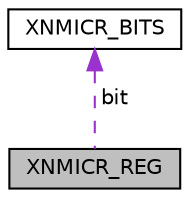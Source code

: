 digraph "XNMICR_REG"
{
  edge [fontname="Helvetica",fontsize="10",labelfontname="Helvetica",labelfontsize="10"];
  node [fontname="Helvetica",fontsize="10",shape=record];
  Node1 [label="XNMICR_REG",height=0.2,width=0.4,color="black", fillcolor="grey75", style="filled", fontcolor="black"];
  Node2 -> Node1 [dir="back",color="darkorchid3",fontsize="10",style="dashed",label=" bit" ,fontname="Helvetica"];
  Node2 [label="XNMICR_BITS",height=0.2,width=0.4,color="black", fillcolor="white", style="filled",URL="$struct_x_n_m_i_c_r___b_i_t_s.html"];
}
